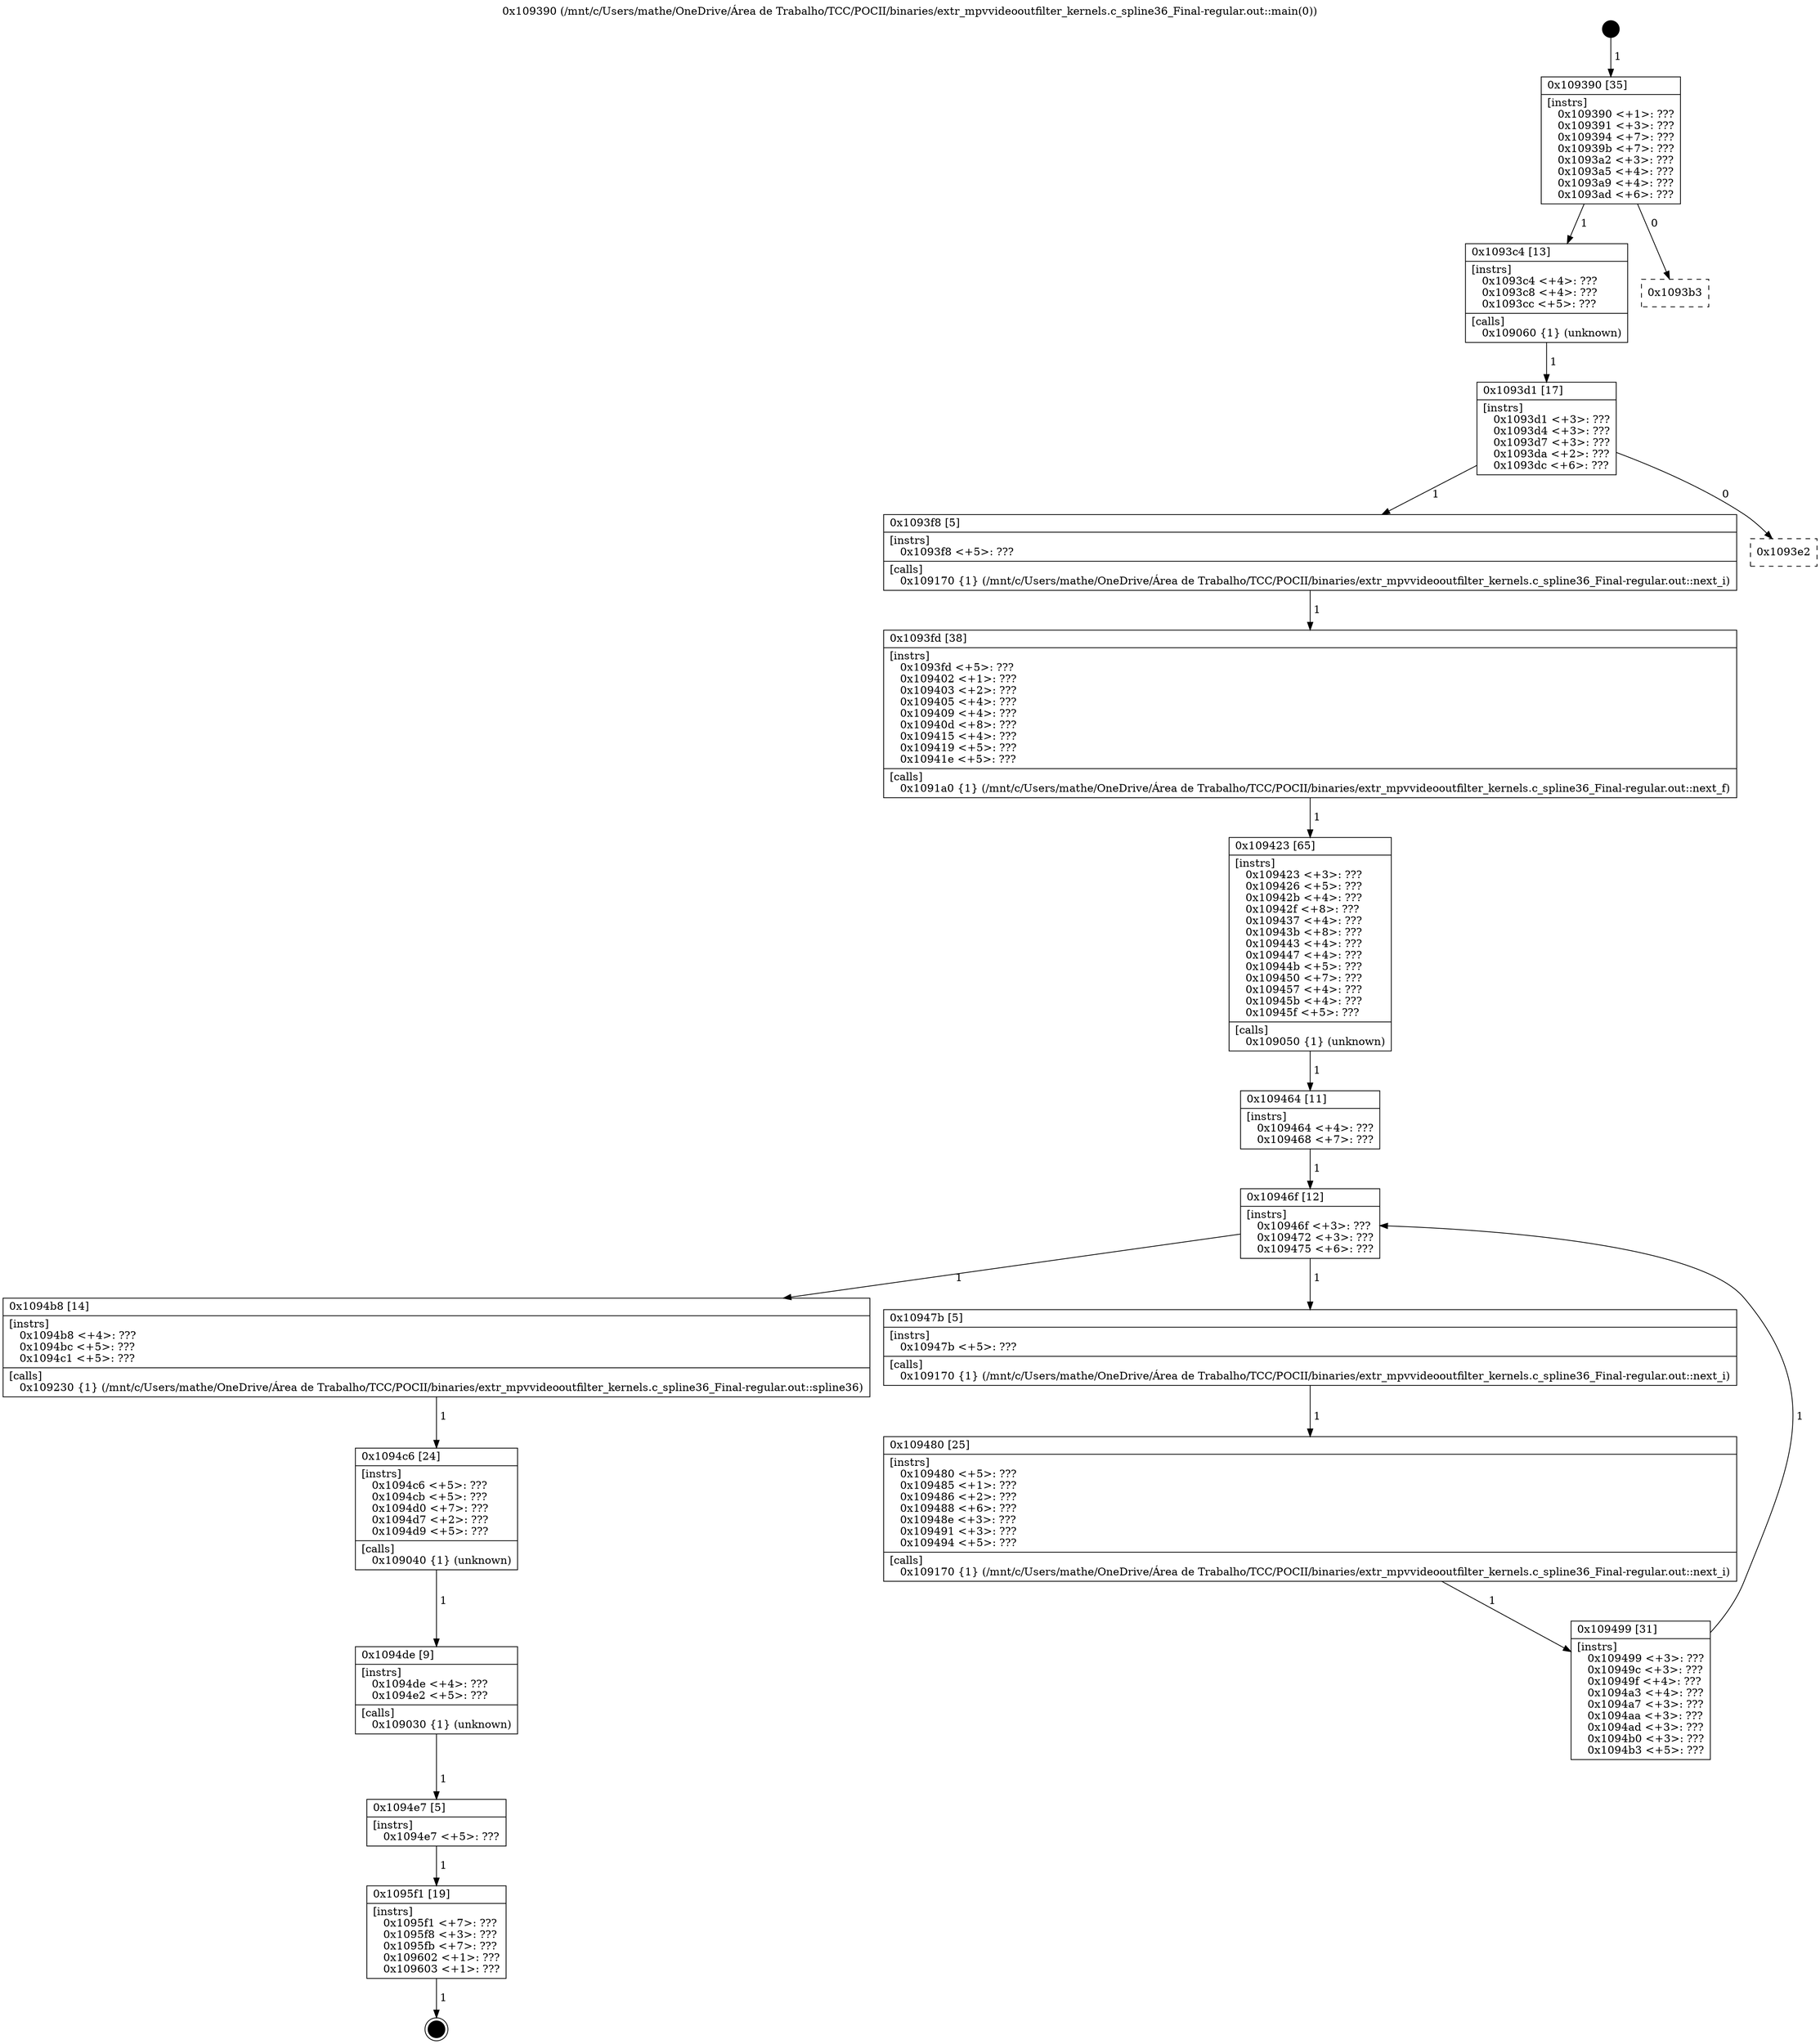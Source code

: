 digraph "0x109390" {
  label = "0x109390 (/mnt/c/Users/mathe/OneDrive/Área de Trabalho/TCC/POCII/binaries/extr_mpvvideooutfilter_kernels.c_spline36_Final-regular.out::main(0))"
  labelloc = "t"
  node[shape=record]

  Entry [label="",width=0.3,height=0.3,shape=circle,fillcolor=black,style=filled]
  "0x109390" [label="{
     0x109390 [35]\l
     | [instrs]\l
     &nbsp;&nbsp;0x109390 \<+1\>: ???\l
     &nbsp;&nbsp;0x109391 \<+3\>: ???\l
     &nbsp;&nbsp;0x109394 \<+7\>: ???\l
     &nbsp;&nbsp;0x10939b \<+7\>: ???\l
     &nbsp;&nbsp;0x1093a2 \<+3\>: ???\l
     &nbsp;&nbsp;0x1093a5 \<+4\>: ???\l
     &nbsp;&nbsp;0x1093a9 \<+4\>: ???\l
     &nbsp;&nbsp;0x1093ad \<+6\>: ???\l
  }"]
  "0x1093c4" [label="{
     0x1093c4 [13]\l
     | [instrs]\l
     &nbsp;&nbsp;0x1093c4 \<+4\>: ???\l
     &nbsp;&nbsp;0x1093c8 \<+4\>: ???\l
     &nbsp;&nbsp;0x1093cc \<+5\>: ???\l
     | [calls]\l
     &nbsp;&nbsp;0x109060 \{1\} (unknown)\l
  }"]
  "0x1093b3" [label="{
     0x1093b3\l
  }", style=dashed]
  "0x1093d1" [label="{
     0x1093d1 [17]\l
     | [instrs]\l
     &nbsp;&nbsp;0x1093d1 \<+3\>: ???\l
     &nbsp;&nbsp;0x1093d4 \<+3\>: ???\l
     &nbsp;&nbsp;0x1093d7 \<+3\>: ???\l
     &nbsp;&nbsp;0x1093da \<+2\>: ???\l
     &nbsp;&nbsp;0x1093dc \<+6\>: ???\l
  }"]
  "0x1093f8" [label="{
     0x1093f8 [5]\l
     | [instrs]\l
     &nbsp;&nbsp;0x1093f8 \<+5\>: ???\l
     | [calls]\l
     &nbsp;&nbsp;0x109170 \{1\} (/mnt/c/Users/mathe/OneDrive/Área de Trabalho/TCC/POCII/binaries/extr_mpvvideooutfilter_kernels.c_spline36_Final-regular.out::next_i)\l
  }"]
  "0x1093e2" [label="{
     0x1093e2\l
  }", style=dashed]
  "0x1093fd" [label="{
     0x1093fd [38]\l
     | [instrs]\l
     &nbsp;&nbsp;0x1093fd \<+5\>: ???\l
     &nbsp;&nbsp;0x109402 \<+1\>: ???\l
     &nbsp;&nbsp;0x109403 \<+2\>: ???\l
     &nbsp;&nbsp;0x109405 \<+4\>: ???\l
     &nbsp;&nbsp;0x109409 \<+4\>: ???\l
     &nbsp;&nbsp;0x10940d \<+8\>: ???\l
     &nbsp;&nbsp;0x109415 \<+4\>: ???\l
     &nbsp;&nbsp;0x109419 \<+5\>: ???\l
     &nbsp;&nbsp;0x10941e \<+5\>: ???\l
     | [calls]\l
     &nbsp;&nbsp;0x1091a0 \{1\} (/mnt/c/Users/mathe/OneDrive/Área de Trabalho/TCC/POCII/binaries/extr_mpvvideooutfilter_kernels.c_spline36_Final-regular.out::next_f)\l
  }"]
  "0x109423" [label="{
     0x109423 [65]\l
     | [instrs]\l
     &nbsp;&nbsp;0x109423 \<+3\>: ???\l
     &nbsp;&nbsp;0x109426 \<+5\>: ???\l
     &nbsp;&nbsp;0x10942b \<+4\>: ???\l
     &nbsp;&nbsp;0x10942f \<+8\>: ???\l
     &nbsp;&nbsp;0x109437 \<+4\>: ???\l
     &nbsp;&nbsp;0x10943b \<+8\>: ???\l
     &nbsp;&nbsp;0x109443 \<+4\>: ???\l
     &nbsp;&nbsp;0x109447 \<+4\>: ???\l
     &nbsp;&nbsp;0x10944b \<+5\>: ???\l
     &nbsp;&nbsp;0x109450 \<+7\>: ???\l
     &nbsp;&nbsp;0x109457 \<+4\>: ???\l
     &nbsp;&nbsp;0x10945b \<+4\>: ???\l
     &nbsp;&nbsp;0x10945f \<+5\>: ???\l
     | [calls]\l
     &nbsp;&nbsp;0x109050 \{1\} (unknown)\l
  }"]
  "0x10946f" [label="{
     0x10946f [12]\l
     | [instrs]\l
     &nbsp;&nbsp;0x10946f \<+3\>: ???\l
     &nbsp;&nbsp;0x109472 \<+3\>: ???\l
     &nbsp;&nbsp;0x109475 \<+6\>: ???\l
  }"]
  "0x1094b8" [label="{
     0x1094b8 [14]\l
     | [instrs]\l
     &nbsp;&nbsp;0x1094b8 \<+4\>: ???\l
     &nbsp;&nbsp;0x1094bc \<+5\>: ???\l
     &nbsp;&nbsp;0x1094c1 \<+5\>: ???\l
     | [calls]\l
     &nbsp;&nbsp;0x109230 \{1\} (/mnt/c/Users/mathe/OneDrive/Área de Trabalho/TCC/POCII/binaries/extr_mpvvideooutfilter_kernels.c_spline36_Final-regular.out::spline36)\l
  }"]
  "0x10947b" [label="{
     0x10947b [5]\l
     | [instrs]\l
     &nbsp;&nbsp;0x10947b \<+5\>: ???\l
     | [calls]\l
     &nbsp;&nbsp;0x109170 \{1\} (/mnt/c/Users/mathe/OneDrive/Área de Trabalho/TCC/POCII/binaries/extr_mpvvideooutfilter_kernels.c_spline36_Final-regular.out::next_i)\l
  }"]
  "0x109480" [label="{
     0x109480 [25]\l
     | [instrs]\l
     &nbsp;&nbsp;0x109480 \<+5\>: ???\l
     &nbsp;&nbsp;0x109485 \<+1\>: ???\l
     &nbsp;&nbsp;0x109486 \<+2\>: ???\l
     &nbsp;&nbsp;0x109488 \<+6\>: ???\l
     &nbsp;&nbsp;0x10948e \<+3\>: ???\l
     &nbsp;&nbsp;0x109491 \<+3\>: ???\l
     &nbsp;&nbsp;0x109494 \<+5\>: ???\l
     | [calls]\l
     &nbsp;&nbsp;0x109170 \{1\} (/mnt/c/Users/mathe/OneDrive/Área de Trabalho/TCC/POCII/binaries/extr_mpvvideooutfilter_kernels.c_spline36_Final-regular.out::next_i)\l
  }"]
  "0x109499" [label="{
     0x109499 [31]\l
     | [instrs]\l
     &nbsp;&nbsp;0x109499 \<+3\>: ???\l
     &nbsp;&nbsp;0x10949c \<+3\>: ???\l
     &nbsp;&nbsp;0x10949f \<+4\>: ???\l
     &nbsp;&nbsp;0x1094a3 \<+4\>: ???\l
     &nbsp;&nbsp;0x1094a7 \<+3\>: ???\l
     &nbsp;&nbsp;0x1094aa \<+3\>: ???\l
     &nbsp;&nbsp;0x1094ad \<+3\>: ???\l
     &nbsp;&nbsp;0x1094b0 \<+3\>: ???\l
     &nbsp;&nbsp;0x1094b3 \<+5\>: ???\l
  }"]
  "0x109464" [label="{
     0x109464 [11]\l
     | [instrs]\l
     &nbsp;&nbsp;0x109464 \<+4\>: ???\l
     &nbsp;&nbsp;0x109468 \<+7\>: ???\l
  }"]
  "0x1094c6" [label="{
     0x1094c6 [24]\l
     | [instrs]\l
     &nbsp;&nbsp;0x1094c6 \<+5\>: ???\l
     &nbsp;&nbsp;0x1094cb \<+5\>: ???\l
     &nbsp;&nbsp;0x1094d0 \<+7\>: ???\l
     &nbsp;&nbsp;0x1094d7 \<+2\>: ???\l
     &nbsp;&nbsp;0x1094d9 \<+5\>: ???\l
     | [calls]\l
     &nbsp;&nbsp;0x109040 \{1\} (unknown)\l
  }"]
  "0x1094de" [label="{
     0x1094de [9]\l
     | [instrs]\l
     &nbsp;&nbsp;0x1094de \<+4\>: ???\l
     &nbsp;&nbsp;0x1094e2 \<+5\>: ???\l
     | [calls]\l
     &nbsp;&nbsp;0x109030 \{1\} (unknown)\l
  }"]
  "0x1094e7" [label="{
     0x1094e7 [5]\l
     | [instrs]\l
     &nbsp;&nbsp;0x1094e7 \<+5\>: ???\l
  }"]
  "0x1095f1" [label="{
     0x1095f1 [19]\l
     | [instrs]\l
     &nbsp;&nbsp;0x1095f1 \<+7\>: ???\l
     &nbsp;&nbsp;0x1095f8 \<+3\>: ???\l
     &nbsp;&nbsp;0x1095fb \<+7\>: ???\l
     &nbsp;&nbsp;0x109602 \<+1\>: ???\l
     &nbsp;&nbsp;0x109603 \<+1\>: ???\l
  }"]
  Exit [label="",width=0.3,height=0.3,shape=circle,fillcolor=black,style=filled,peripheries=2]
  Entry -> "0x109390" [label=" 1"]
  "0x109390" -> "0x1093c4" [label=" 1"]
  "0x109390" -> "0x1093b3" [label=" 0"]
  "0x1093c4" -> "0x1093d1" [label=" 1"]
  "0x1093d1" -> "0x1093f8" [label=" 1"]
  "0x1093d1" -> "0x1093e2" [label=" 0"]
  "0x1093f8" -> "0x1093fd" [label=" 1"]
  "0x1093fd" -> "0x109423" [label=" 1"]
  "0x109423" -> "0x109464" [label=" 1"]
  "0x10946f" -> "0x1094b8" [label=" 1"]
  "0x10946f" -> "0x10947b" [label=" 1"]
  "0x10947b" -> "0x109480" [label=" 1"]
  "0x109480" -> "0x109499" [label=" 1"]
  "0x109464" -> "0x10946f" [label=" 1"]
  "0x109499" -> "0x10946f" [label=" 1"]
  "0x1094b8" -> "0x1094c6" [label=" 1"]
  "0x1094c6" -> "0x1094de" [label=" 1"]
  "0x1094de" -> "0x1094e7" [label=" 1"]
  "0x1094e7" -> "0x1095f1" [label=" 1"]
  "0x1095f1" -> Exit [label=" 1"]
}

